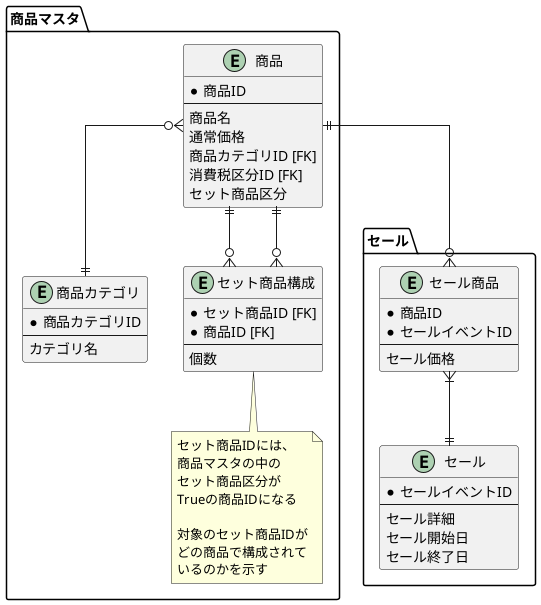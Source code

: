 @startuml sale-item

skinparam Linetype ortho

package 商品マスタ {
    entity 商品 {
        * 商品ID
        --
        商品名
        通常価格
        商品カテゴリID [FK]
        消費税区分ID [FK]
        セット商品区分
    }

    entity 商品カテゴリ {
        * 商品カテゴリID
        --
        カテゴリ名
    }

    entity セット商品構成 {
        * セット商品ID [FK]
        * 商品ID [FK]
        --
        個数
    }

    note bottom of セット商品構成
        セット商品IDには、
        商品マスタの中の
        セット商品区分が
        Trueの商品IDになる

        対象のセット商品IDが
        どの商品で構成されて
        いるのかを示す
    end note

    商品 }o--|| 商品カテゴリ
    商品 ||--o{ セット商品構成
    商品 ||--o{ セット商品構成
}

package セール {
    entity セール商品 {
        * 商品ID
        * セールイベントID
        --
        セール価格
    }

    entity セール {
        * セールイベントID
        --
        セール詳細
        セール開始日
        セール終了日
    }

    セール商品 }|--|| セール
}

商品 ||--o{ セール商品

@enduml